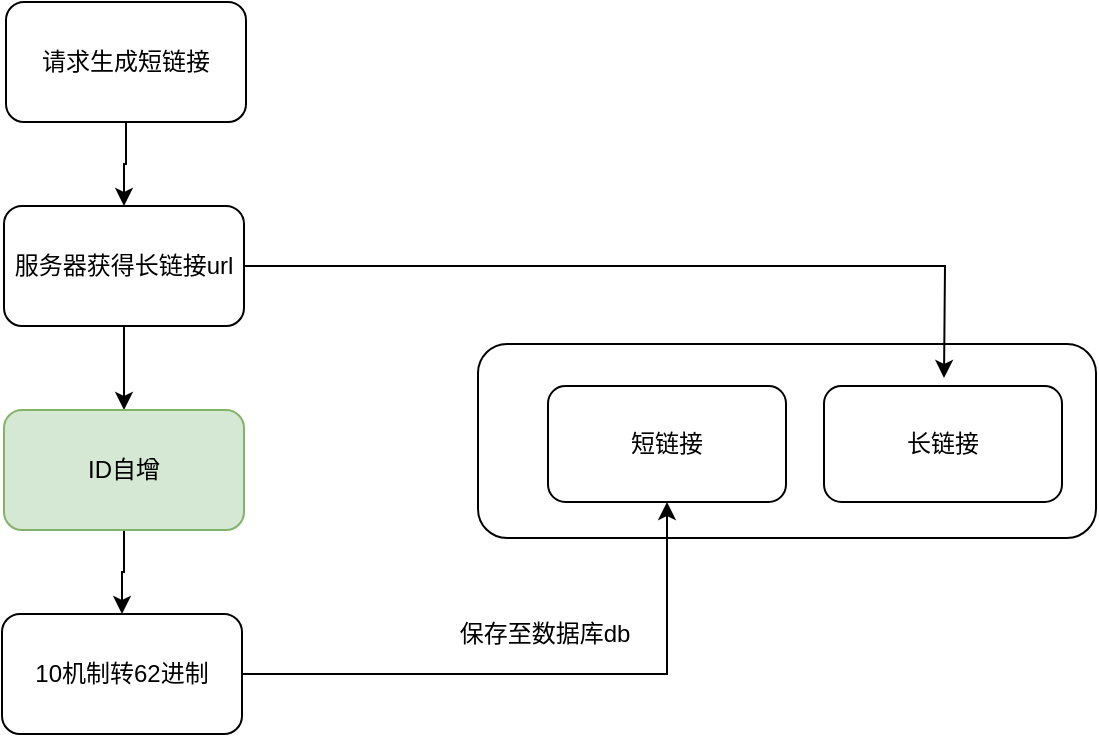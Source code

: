 <mxfile version="16.5.6" type="github"><diagram id="6sGAETR8w0xiFTCWtglB" name="第 1 页"><mxGraphModel dx="949" dy="544" grid="0" gridSize="1" guides="1" tooltips="1" connect="1" arrows="1" fold="1" page="1" pageScale="1" pageWidth="1200" pageHeight="1600" math="0" shadow="0"><root><mxCell id="0"/><mxCell id="1" parent="0"/><mxCell id="zSOa3aUuZyntS9AyegXT-2" value="" style="rounded=1;whiteSpace=wrap;html=1;" vertex="1" parent="1"><mxGeometry x="366" y="242" width="309" height="97" as="geometry"/></mxCell><mxCell id="zSOa3aUuZyntS9AyegXT-4" value="" style="edgeStyle=orthogonalEdgeStyle;rounded=0;orthogonalLoop=1;jettySize=auto;html=1;" edge="1" parent="1" source="Lq4WTdVpxMLXI-l02kgm-1" target="zSOa3aUuZyntS9AyegXT-1"><mxGeometry relative="1" as="geometry"/></mxCell><mxCell id="zSOa3aUuZyntS9AyegXT-12" style="edgeStyle=orthogonalEdgeStyle;rounded=0;orthogonalLoop=1;jettySize=auto;html=1;exitX=1;exitY=0.5;exitDx=0;exitDy=0;" edge="1" parent="1" source="Lq4WTdVpxMLXI-l02kgm-1"><mxGeometry relative="1" as="geometry"><mxPoint x="599" y="259" as="targetPoint"/></mxGeometry></mxCell><mxCell id="Lq4WTdVpxMLXI-l02kgm-1" value="服务器获得长链接url" style="rounded=1;whiteSpace=wrap;html=1;" parent="1" vertex="1"><mxGeometry x="129" y="173" width="120" height="60" as="geometry"/></mxCell><mxCell id="zSOa3aUuZyntS9AyegXT-5" value="" style="edgeStyle=orthogonalEdgeStyle;rounded=0;orthogonalLoop=1;jettySize=auto;html=1;" edge="1" parent="1" source="zSOa3aUuZyntS9AyegXT-1" target="zSOa3aUuZyntS9AyegXT-3"><mxGeometry relative="1" as="geometry"/></mxCell><mxCell id="zSOa3aUuZyntS9AyegXT-1" value="ID自增&lt;br&gt;" style="rounded=1;whiteSpace=wrap;html=1;fillColor=#d5e8d4;strokeColor=#82b366;" vertex="1" parent="1"><mxGeometry x="129" y="275" width="120" height="60" as="geometry"/></mxCell><mxCell id="zSOa3aUuZyntS9AyegXT-13" style="edgeStyle=orthogonalEdgeStyle;rounded=0;orthogonalLoop=1;jettySize=auto;html=1;exitX=1;exitY=0.5;exitDx=0;exitDy=0;" edge="1" parent="1" source="zSOa3aUuZyntS9AyegXT-3" target="zSOa3aUuZyntS9AyegXT-10"><mxGeometry relative="1" as="geometry"/></mxCell><mxCell id="zSOa3aUuZyntS9AyegXT-3" value="&lt;span&gt;10机制转62进制&lt;/span&gt;" style="rounded=1;whiteSpace=wrap;html=1;" vertex="1" parent="1"><mxGeometry x="128" y="377" width="120" height="60" as="geometry"/></mxCell><mxCell id="zSOa3aUuZyntS9AyegXT-9" value="" style="edgeStyle=orthogonalEdgeStyle;rounded=0;orthogonalLoop=1;jettySize=auto;html=1;" edge="1" parent="1" source="zSOa3aUuZyntS9AyegXT-8" target="Lq4WTdVpxMLXI-l02kgm-1"><mxGeometry relative="1" as="geometry"/></mxCell><mxCell id="zSOa3aUuZyntS9AyegXT-8" value="请求生成短链接" style="rounded=1;whiteSpace=wrap;html=1;" vertex="1" parent="1"><mxGeometry x="130" y="71" width="120" height="60" as="geometry"/></mxCell><mxCell id="zSOa3aUuZyntS9AyegXT-10" value="短链接" style="rounded=1;whiteSpace=wrap;html=1;" vertex="1" parent="1"><mxGeometry x="401" y="263" width="119" height="58" as="geometry"/></mxCell><mxCell id="zSOa3aUuZyntS9AyegXT-11" value="长链接" style="rounded=1;whiteSpace=wrap;html=1;" vertex="1" parent="1"><mxGeometry x="539" y="263" width="119" height="58" as="geometry"/></mxCell><mxCell id="zSOa3aUuZyntS9AyegXT-14" value="保存至数据库db" style="text;html=1;strokeColor=none;fillColor=none;align=center;verticalAlign=middle;whiteSpace=wrap;rounded=0;" vertex="1" parent="1"><mxGeometry x="342" y="369" width="115" height="35" as="geometry"/></mxCell></root></mxGraphModel></diagram></mxfile>